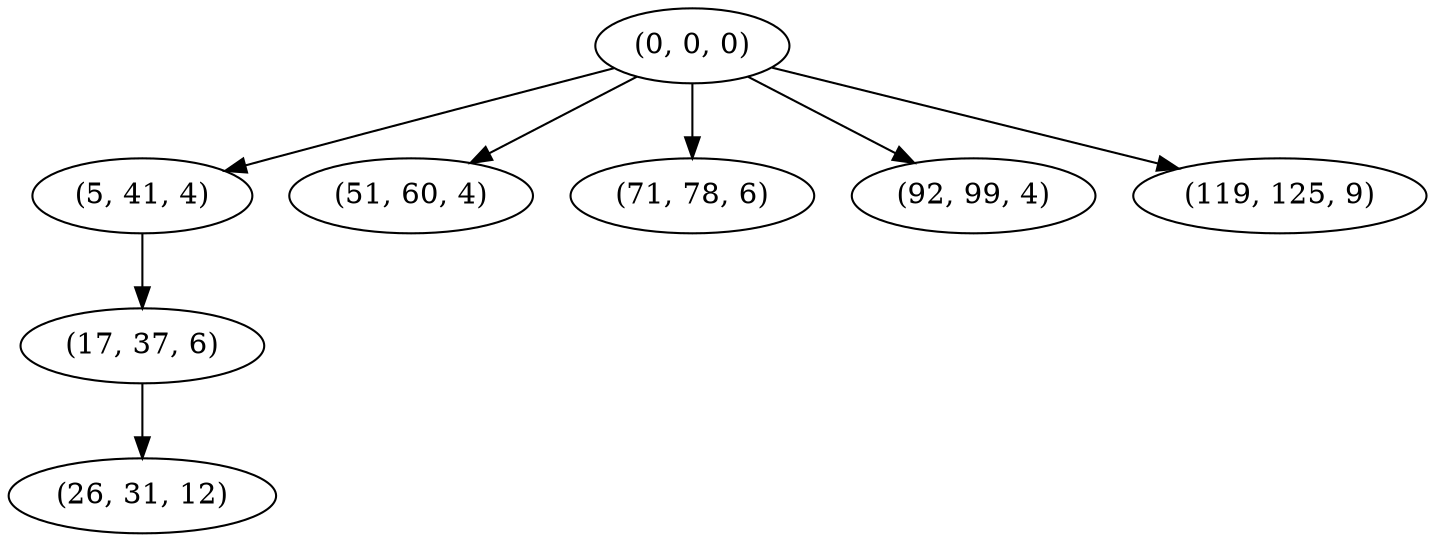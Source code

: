 digraph tree {
    "(0, 0, 0)";
    "(5, 41, 4)";
    "(17, 37, 6)";
    "(26, 31, 12)";
    "(51, 60, 4)";
    "(71, 78, 6)";
    "(92, 99, 4)";
    "(119, 125, 9)";
    "(0, 0, 0)" -> "(5, 41, 4)";
    "(0, 0, 0)" -> "(51, 60, 4)";
    "(0, 0, 0)" -> "(71, 78, 6)";
    "(0, 0, 0)" -> "(92, 99, 4)";
    "(0, 0, 0)" -> "(119, 125, 9)";
    "(5, 41, 4)" -> "(17, 37, 6)";
    "(17, 37, 6)" -> "(26, 31, 12)";
}
